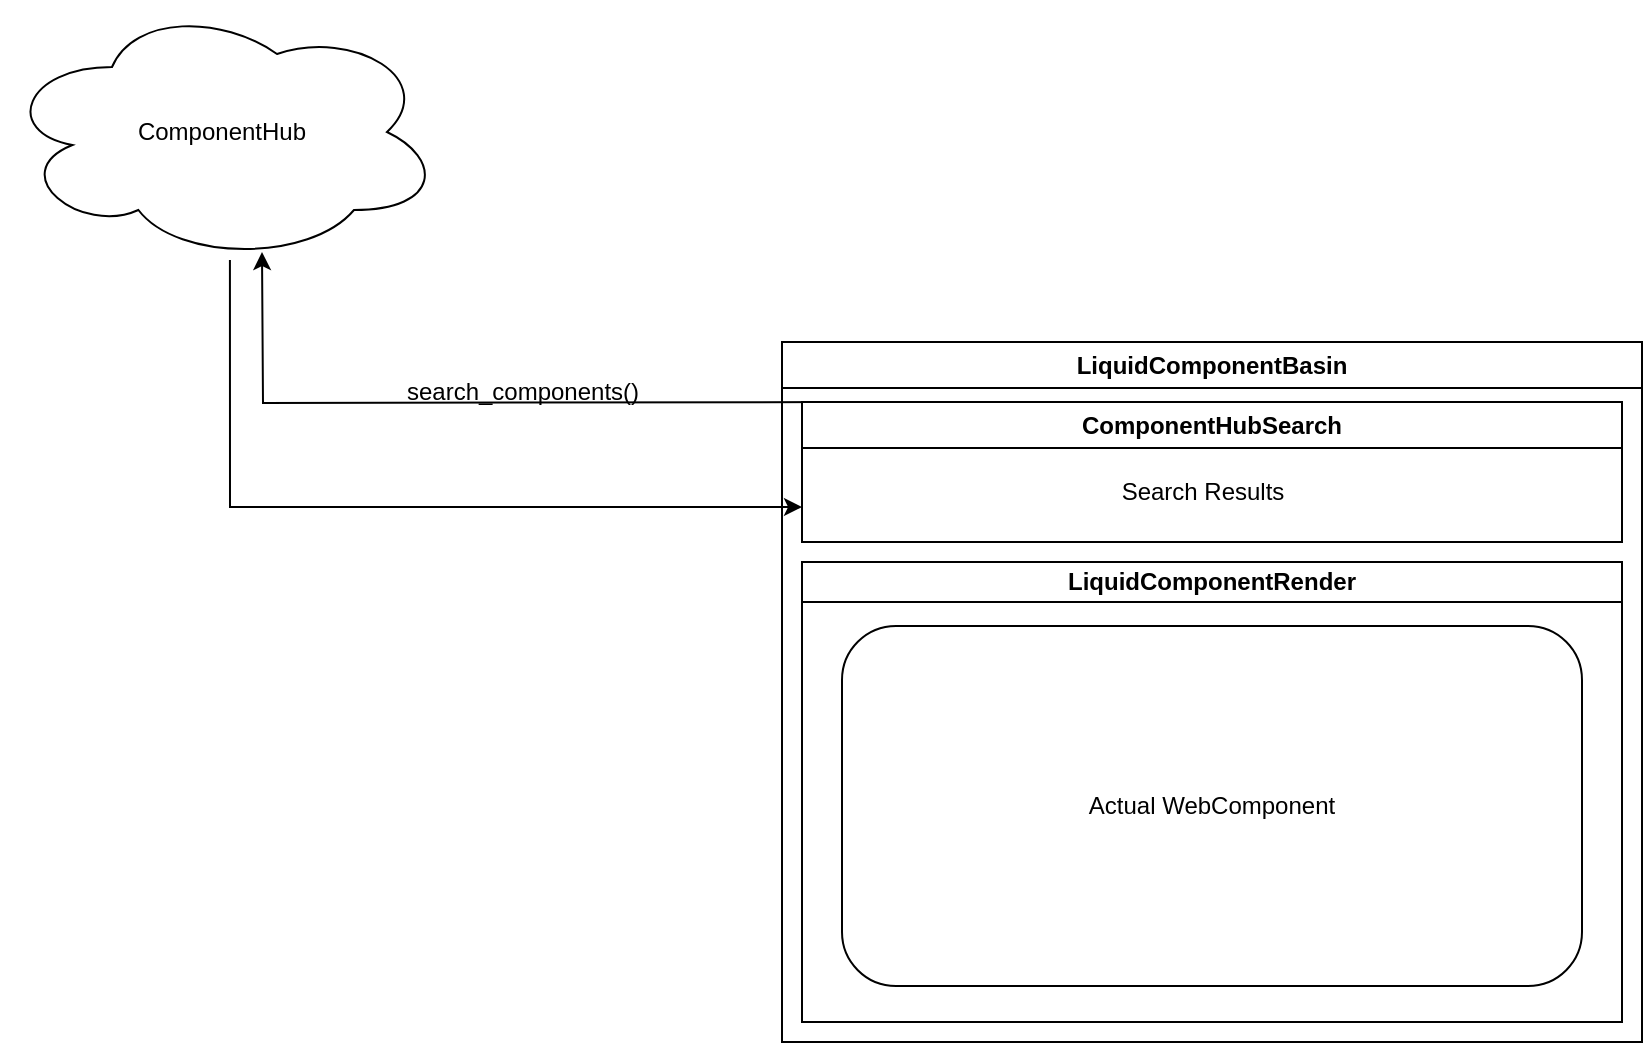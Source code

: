 <mxfile version="20.8.16" type="device"><diagram name="Page-1" id="8jJM5O7rXdQpW0sW-8lE"><mxGraphModel dx="1350" dy="634" grid="1" gridSize="10" guides="1" tooltips="1" connect="1" arrows="1" fold="1" page="1" pageScale="1" pageWidth="850" pageHeight="1100" math="0" shadow="0"><root><mxCell id="0"/><mxCell id="1" parent="0"/><mxCell id="klbOal9MmHlnYm0xUxxz-2" value="LiquidComponentBasin" style="swimlane;whiteSpace=wrap;html=1;" parent="1" vertex="1"><mxGeometry x="390" y="190" width="430" height="350" as="geometry"/></mxCell><mxCell id="klbOal9MmHlnYm0xUxxz-10" value="LiquidComponentRender" style="swimlane;whiteSpace=wrap;html=1;startSize=20;" parent="klbOal9MmHlnYm0xUxxz-2" vertex="1" collapsed="1"><mxGeometry x="10" y="110" width="410" height="230" as="geometry"><mxRectangle x="10" y="110" width="180" height="80" as="alternateBounds"/></mxGeometry></mxCell><mxCell id="ibNQjXzbmP5ykX6tY8ga-3" value="" style="rounded=1;whiteSpace=wrap;html=1;" vertex="1" parent="klbOal9MmHlnYm0xUxxz-10"><mxGeometry x="10" y="60" width="120" height="60" as="geometry"/></mxCell><mxCell id="ibNQjXzbmP5ykX6tY8ga-4" value="" style="rounded=1;whiteSpace=wrap;html=1;" vertex="1" parent="klbOal9MmHlnYm0xUxxz-10"><mxGeometry x="10" y="35" width="120" height="60" as="geometry"/></mxCell><mxCell id="ibNQjXzbmP5ykX6tY8ga-8" style="edgeStyle=orthogonalEdgeStyle;rounded=0;orthogonalLoop=1;jettySize=auto;html=1;entryX=0;entryY=0.75;entryDx=0;entryDy=0;exitX=0.518;exitY=0.992;exitDx=0;exitDy=0;exitPerimeter=0;" edge="1" parent="1" source="klbOal9MmHlnYm0xUxxz-3" target="ibNQjXzbmP5ykX6tY8ga-6"><mxGeometry relative="1" as="geometry"><mxPoint x="270" y="130" as="targetPoint"/></mxGeometry></mxCell><mxCell id="klbOal9MmHlnYm0xUxxz-3" value="ComponentHub" style="ellipse;shape=cloud;whiteSpace=wrap;html=1;" parent="1" vertex="1"><mxGeometry y="20" width="220" height="130" as="geometry"/></mxCell><mxCell id="klbOal9MmHlnYm0xUxxz-17" style="edgeStyle=orthogonalEdgeStyle;rounded=0;orthogonalLoop=1;jettySize=auto;html=1;exitX=0;exitY=0.5;exitDx=0;exitDy=0;" parent="1" edge="1"><mxGeometry relative="1" as="geometry"><mxPoint x="130" y="145" as="targetPoint"/><mxPoint x="420" y="220" as="sourcePoint"/></mxGeometry></mxCell><mxCell id="ibNQjXzbmP5ykX6tY8ga-1" value="search_components()" style="text;html=1;align=center;verticalAlign=middle;resizable=0;points=[];autosize=1;strokeColor=none;fillColor=none;" vertex="1" parent="1"><mxGeometry x="190" y="200" width="140" height="30" as="geometry"/></mxCell><mxCell id="ibNQjXzbmP5ykX6tY8ga-5" value="Actual WebComponent" style="rounded=1;whiteSpace=wrap;html=1;" vertex="1" parent="1"><mxGeometry x="420" y="332" width="370" height="180" as="geometry"/></mxCell><mxCell id="ibNQjXzbmP5ykX6tY8ga-6" value="ComponentHubSearch" style="swimlane;whiteSpace=wrap;html=1;" vertex="1" parent="1"><mxGeometry x="400" y="220" width="410" height="70" as="geometry"/></mxCell><mxCell id="ibNQjXzbmP5ykX6tY8ga-7" value="Search Results" style="text;html=1;align=center;verticalAlign=middle;resizable=0;points=[];autosize=1;strokeColor=none;fillColor=none;" vertex="1" parent="ibNQjXzbmP5ykX6tY8ga-6"><mxGeometry x="150" y="30" width="100" height="30" as="geometry"/></mxCell></root></mxGraphModel></diagram></mxfile>